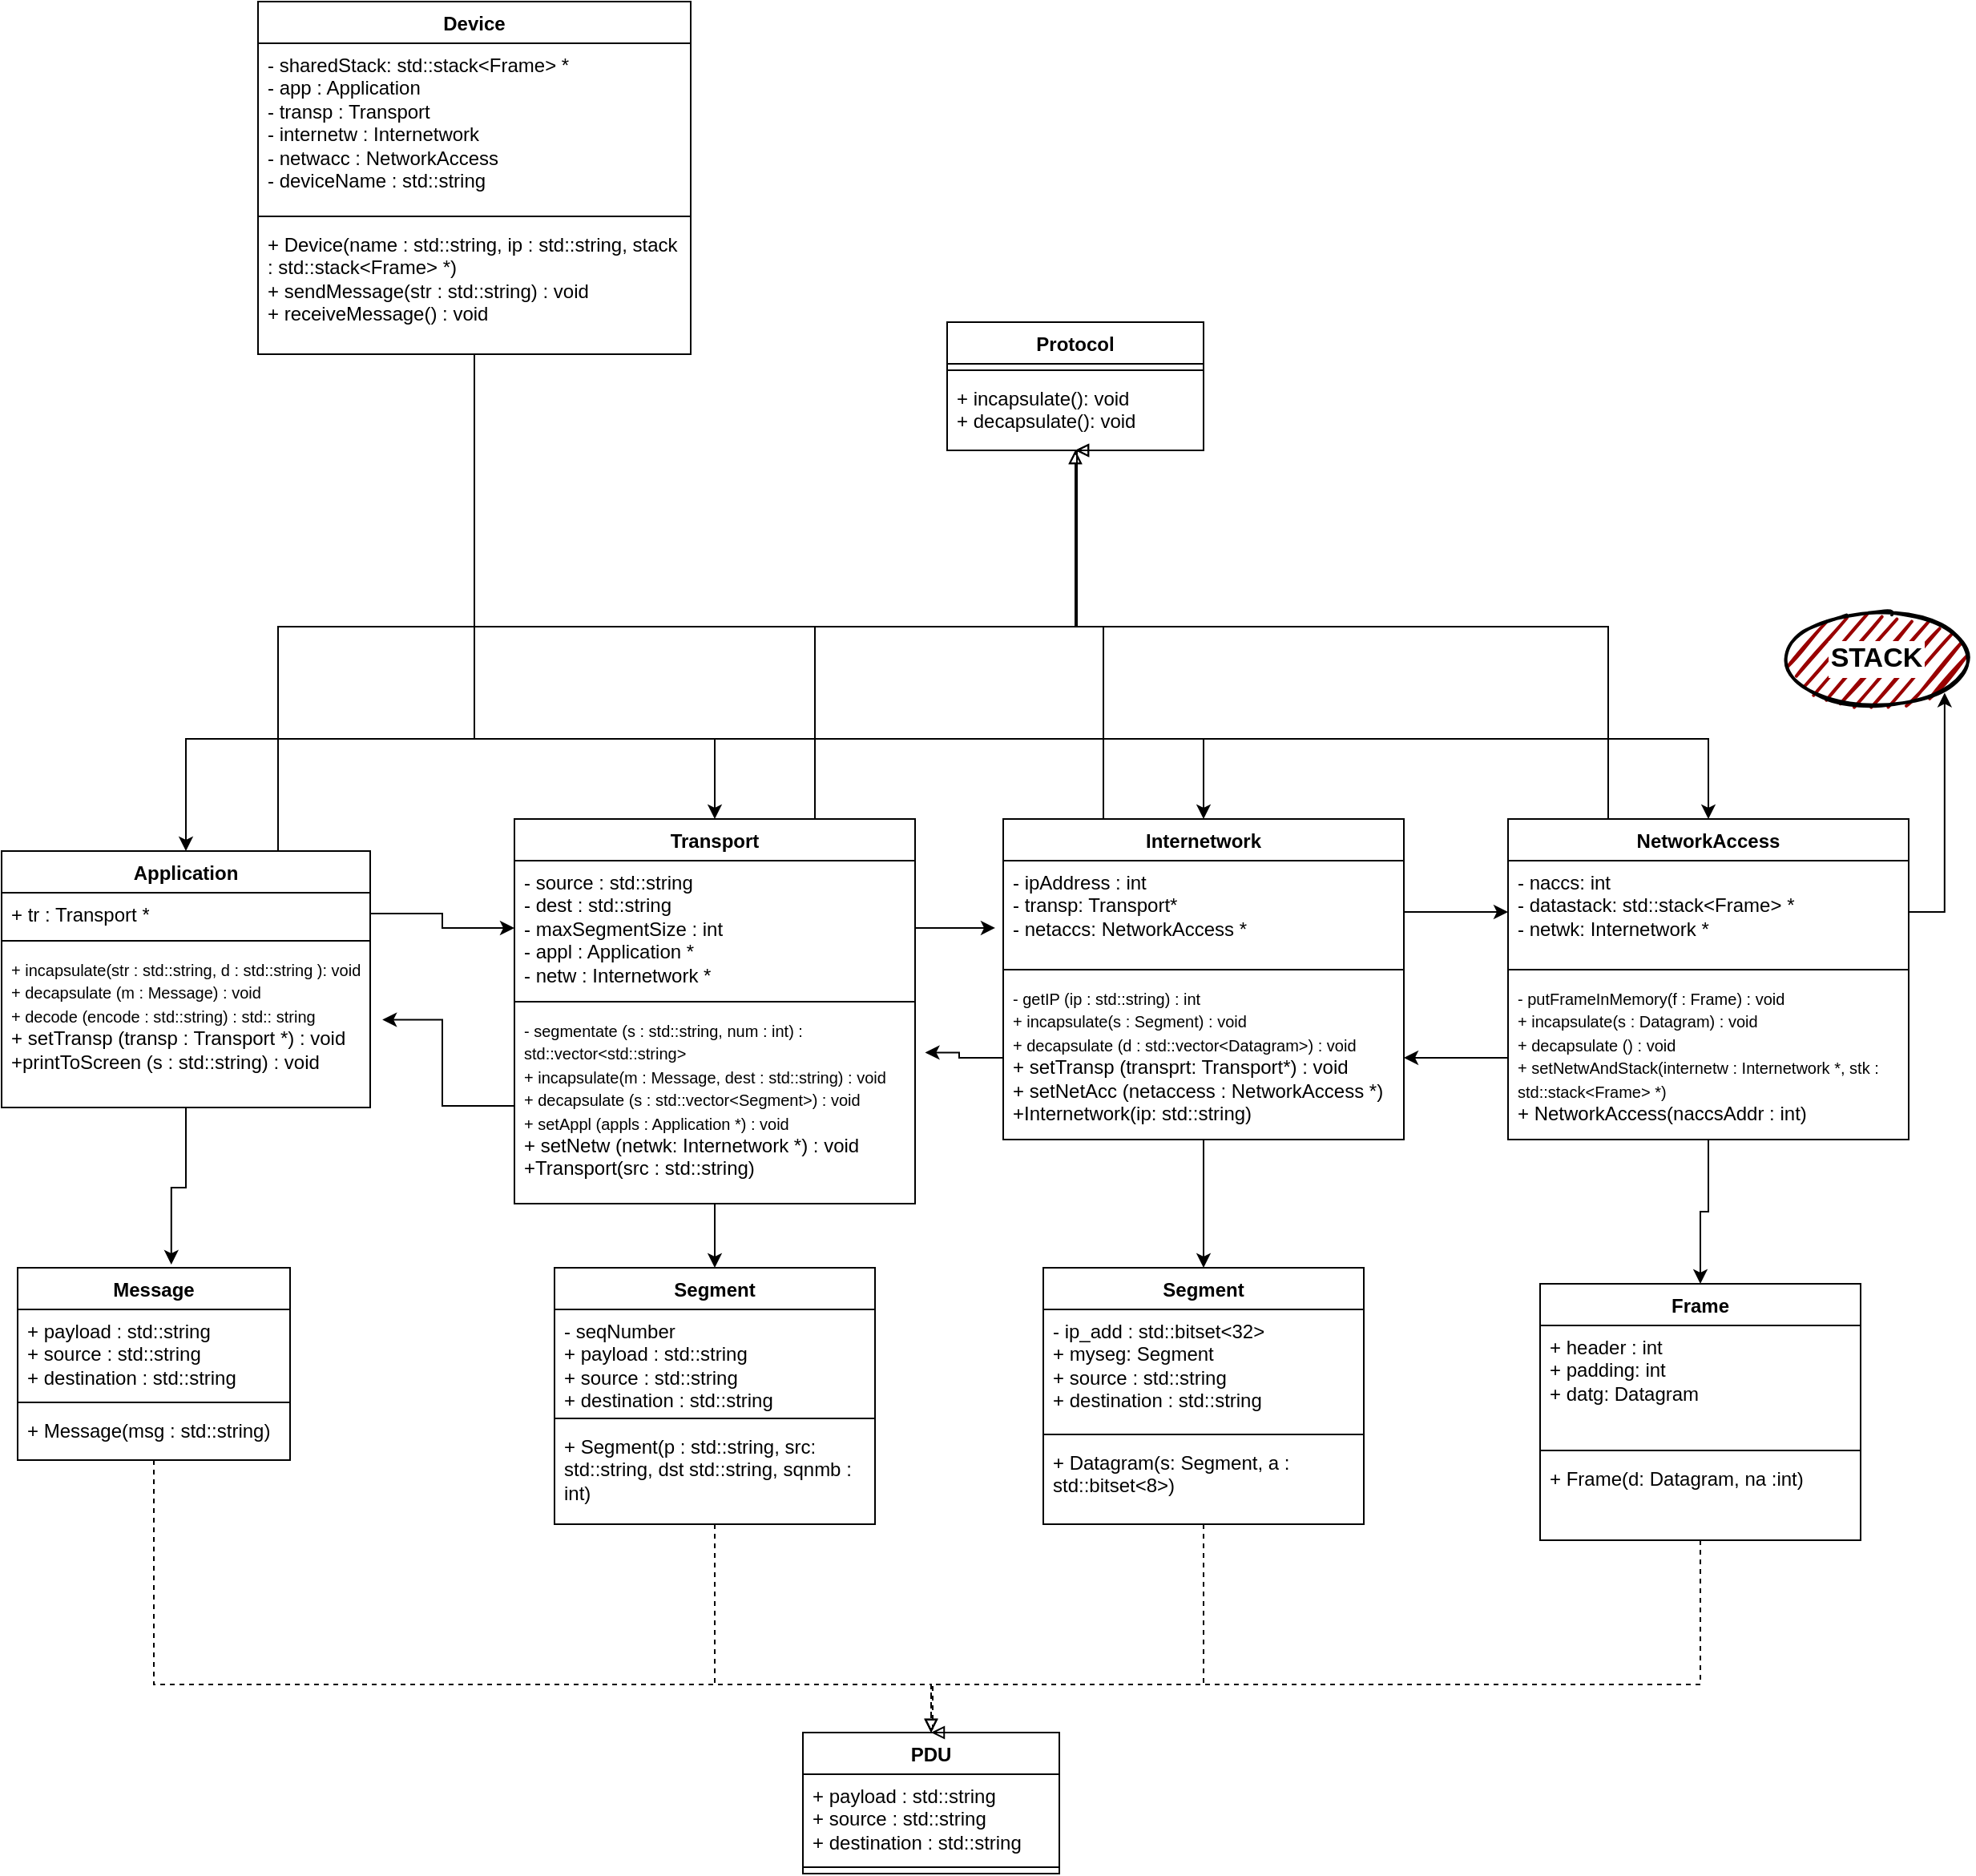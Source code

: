 <mxfile>
    <diagram id="C5RBs43oDa-KdzZeNtuy" name="Page-1">
        <mxGraphModel dx="1502" dy="421" grid="1" gridSize="10" guides="1" tooltips="1" connect="1" arrows="1" fold="1" page="1" pageScale="1" pageWidth="1169" pageHeight="827" math="0" shadow="0">
            <root>
                <mxCell id="WIyWlLk6GJQsqaUBKTNV-0"/>
                <mxCell id="WIyWlLk6GJQsqaUBKTNV-1" parent="WIyWlLk6GJQsqaUBKTNV-0"/>
                <mxCell id="_broUkZbqEhw3iz0FzK7-55" style="edgeStyle=orthogonalEdgeStyle;rounded=0;orthogonalLoop=1;jettySize=auto;html=1;entryX=0.5;entryY=0;entryDx=0;entryDy=0;" parent="WIyWlLk6GJQsqaUBKTNV-1" source="_broUkZbqEhw3iz0FzK7-0" target="_broUkZbqEhw3iz0FzK7-19" edge="1">
                    <mxGeometry relative="1" as="geometry">
                        <mxPoint x="90" y="570" as="targetPoint"/>
                        <Array as="points">
                            <mxPoint x="195" y="560"/>
                            <mxPoint x="15" y="560"/>
                        </Array>
                    </mxGeometry>
                </mxCell>
                <mxCell id="_broUkZbqEhw3iz0FzK7-56" style="edgeStyle=orthogonalEdgeStyle;rounded=0;orthogonalLoop=1;jettySize=auto;html=1;entryX=0.5;entryY=0;entryDx=0;entryDy=0;" parent="WIyWlLk6GJQsqaUBKTNV-1" source="_broUkZbqEhw3iz0FzK7-0" target="_broUkZbqEhw3iz0FzK7-23" edge="1">
                    <mxGeometry relative="1" as="geometry">
                        <Array as="points">
                            <mxPoint x="195" y="560"/>
                            <mxPoint x="345" y="560"/>
                        </Array>
                    </mxGeometry>
                </mxCell>
                <mxCell id="_broUkZbqEhw3iz0FzK7-57" style="edgeStyle=orthogonalEdgeStyle;rounded=0;orthogonalLoop=1;jettySize=auto;html=1;entryX=0.5;entryY=0;entryDx=0;entryDy=0;" parent="WIyWlLk6GJQsqaUBKTNV-1" source="_broUkZbqEhw3iz0FzK7-0" target="_broUkZbqEhw3iz0FzK7-27" edge="1">
                    <mxGeometry relative="1" as="geometry">
                        <Array as="points">
                            <mxPoint x="195" y="560"/>
                            <mxPoint x="650" y="560"/>
                        </Array>
                    </mxGeometry>
                </mxCell>
                <mxCell id="_broUkZbqEhw3iz0FzK7-58" style="edgeStyle=orthogonalEdgeStyle;rounded=0;orthogonalLoop=1;jettySize=auto;html=1;entryX=0.5;entryY=0;entryDx=0;entryDy=0;" parent="WIyWlLk6GJQsqaUBKTNV-1" source="_broUkZbqEhw3iz0FzK7-0" target="_broUkZbqEhw3iz0FzK7-35" edge="1">
                    <mxGeometry relative="1" as="geometry">
                        <Array as="points">
                            <mxPoint x="195" y="560"/>
                            <mxPoint x="965" y="560"/>
                        </Array>
                    </mxGeometry>
                </mxCell>
                <mxCell id="_broUkZbqEhw3iz0FzK7-0" value="Device" style="swimlane;fontStyle=1;align=center;verticalAlign=top;childLayout=stackLayout;horizontal=1;startSize=26;horizontalStack=0;resizeParent=1;resizeParentMax=0;resizeLast=0;collapsible=1;marginBottom=0;whiteSpace=wrap;html=1;" parent="WIyWlLk6GJQsqaUBKTNV-1" vertex="1">
                    <mxGeometry x="60" y="100" width="270" height="220" as="geometry"/>
                </mxCell>
                <mxCell id="_broUkZbqEhw3iz0FzK7-1" value="&lt;div&gt;- sharedStack: std::stack&amp;lt;Frame&amp;gt; *&lt;/div&gt;&lt;div&gt;- app : Application&lt;/div&gt;&lt;div&gt;- transp : Transport&lt;/div&gt;&lt;div&gt;- internetw : Internetwork&lt;/div&gt;&lt;div&gt;- netwacc : NetworkAccess&lt;/div&gt;&lt;div&gt;- deviceName : std::string&lt;/div&gt;&lt;div&gt;&lt;br&gt;&lt;/div&gt;&lt;div&gt;&lt;br&gt;&lt;/div&gt;" style="text;strokeColor=none;fillColor=none;align=left;verticalAlign=top;spacingLeft=4;spacingRight=4;overflow=hidden;rotatable=0;points=[[0,0.5],[1,0.5]];portConstraint=eastwest;whiteSpace=wrap;html=1;" parent="_broUkZbqEhw3iz0FzK7-0" vertex="1">
                    <mxGeometry y="26" width="270" height="104" as="geometry"/>
                </mxCell>
                <mxCell id="_broUkZbqEhw3iz0FzK7-2" value="" style="line;strokeWidth=1;fillColor=none;align=left;verticalAlign=middle;spacingTop=-1;spacingLeft=3;spacingRight=3;rotatable=0;labelPosition=right;points=[];portConstraint=eastwest;strokeColor=inherit;" parent="_broUkZbqEhw3iz0FzK7-0" vertex="1">
                    <mxGeometry y="130" width="270" height="8" as="geometry"/>
                </mxCell>
                <mxCell id="_broUkZbqEhw3iz0FzK7-3" value="&lt;div&gt;+ Device(name : std::string, ip : std::string, stack : std::stack&amp;lt;Frame&amp;gt; *) &lt;br&gt;&lt;/div&gt;&lt;div&gt;+ sendMessage(str : std::string) : void&lt;/div&gt;&lt;div&gt;+ receiveMessage() : void&lt;/div&gt;&lt;div&gt;&lt;br&gt;&lt;/div&gt;" style="text;strokeColor=none;fillColor=none;align=left;verticalAlign=top;spacingLeft=4;spacingRight=4;overflow=hidden;rotatable=0;points=[[0,0.5],[1,0.5]];portConstraint=eastwest;whiteSpace=wrap;html=1;" parent="_broUkZbqEhw3iz0FzK7-0" vertex="1">
                    <mxGeometry y="138" width="270" height="82" as="geometry"/>
                </mxCell>
                <mxCell id="_broUkZbqEhw3iz0FzK7-4" value="PDU" style="swimlane;fontStyle=1;align=center;verticalAlign=top;childLayout=stackLayout;horizontal=1;startSize=26;horizontalStack=0;resizeParent=1;resizeParentMax=0;resizeLast=0;collapsible=1;marginBottom=0;whiteSpace=wrap;html=1;" parent="WIyWlLk6GJQsqaUBKTNV-1" vertex="1">
                    <mxGeometry x="400" y="1180" width="160" height="88" as="geometry"/>
                </mxCell>
                <mxCell id="_broUkZbqEhw3iz0FzK7-5" value="&lt;div&gt;+ payload : std::string&lt;/div&gt;&lt;div&gt;+ source : std::string&lt;/div&gt;&lt;div&gt;+ destination : std::string&lt;/div&gt;&lt;div&gt;&lt;br&gt;&lt;/div&gt;" style="text;strokeColor=none;fillColor=none;align=left;verticalAlign=top;spacingLeft=4;spacingRight=4;overflow=hidden;rotatable=0;points=[[0,0.5],[1,0.5]];portConstraint=eastwest;whiteSpace=wrap;html=1;" parent="_broUkZbqEhw3iz0FzK7-4" vertex="1">
                    <mxGeometry y="26" width="160" height="54" as="geometry"/>
                </mxCell>
                <mxCell id="_broUkZbqEhw3iz0FzK7-6" value="" style="line;strokeWidth=1;fillColor=none;align=left;verticalAlign=middle;spacingTop=-1;spacingLeft=3;spacingRight=3;rotatable=0;labelPosition=right;points=[];portConstraint=eastwest;strokeColor=inherit;" parent="_broUkZbqEhw3iz0FzK7-4" vertex="1">
                    <mxGeometry y="80" width="160" height="8" as="geometry"/>
                </mxCell>
                <mxCell id="_broUkZbqEhw3iz0FzK7-11" value="Protocol" style="swimlane;fontStyle=1;align=center;verticalAlign=top;childLayout=stackLayout;horizontal=1;startSize=26;horizontalStack=0;resizeParent=1;resizeParentMax=0;resizeLast=0;collapsible=1;marginBottom=0;whiteSpace=wrap;html=1;" parent="WIyWlLk6GJQsqaUBKTNV-1" vertex="1">
                    <mxGeometry x="490" y="300" width="160" height="80" as="geometry"/>
                </mxCell>
                <mxCell id="_broUkZbqEhw3iz0FzK7-13" value="" style="line;strokeWidth=1;fillColor=none;align=left;verticalAlign=middle;spacingTop=-1;spacingLeft=3;spacingRight=3;rotatable=0;labelPosition=right;points=[];portConstraint=eastwest;strokeColor=inherit;" parent="_broUkZbqEhw3iz0FzK7-11" vertex="1">
                    <mxGeometry y="26" width="160" height="8" as="geometry"/>
                </mxCell>
                <mxCell id="_broUkZbqEhw3iz0FzK7-14" value="&lt;div&gt;+ incapsulate(): void&lt;/div&gt;&lt;div&gt;+ decapsulate(): void&lt;/div&gt;" style="text;strokeColor=none;fillColor=none;align=left;verticalAlign=top;spacingLeft=4;spacingRight=4;overflow=hidden;rotatable=0;points=[[0,0.5],[1,0.5]];portConstraint=eastwest;whiteSpace=wrap;html=1;" parent="_broUkZbqEhw3iz0FzK7-11" vertex="1">
                    <mxGeometry y="34" width="160" height="46" as="geometry"/>
                </mxCell>
                <mxCell id="_broUkZbqEhw3iz0FzK7-19" value="Application" style="swimlane;fontStyle=1;align=center;verticalAlign=top;childLayout=stackLayout;horizontal=1;startSize=26;horizontalStack=0;resizeParent=1;resizeParentMax=0;resizeLast=0;collapsible=1;marginBottom=0;whiteSpace=wrap;html=1;" parent="WIyWlLk6GJQsqaUBKTNV-1" vertex="1">
                    <mxGeometry x="-100" y="630" width="230" height="160" as="geometry"/>
                </mxCell>
                <mxCell id="_broUkZbqEhw3iz0FzK7-20" value="+ tr : Transport *" style="text;strokeColor=none;fillColor=none;align=left;verticalAlign=top;spacingLeft=4;spacingRight=4;overflow=hidden;rotatable=0;points=[[0,0.5],[1,0.5]];portConstraint=eastwest;whiteSpace=wrap;html=1;" parent="_broUkZbqEhw3iz0FzK7-19" vertex="1">
                    <mxGeometry y="26" width="230" height="26" as="geometry"/>
                </mxCell>
                <mxCell id="_broUkZbqEhw3iz0FzK7-21" value="" style="line;strokeWidth=1;fillColor=none;align=left;verticalAlign=middle;spacingTop=-1;spacingLeft=3;spacingRight=3;rotatable=0;labelPosition=right;points=[];portConstraint=eastwest;strokeColor=inherit;" parent="_broUkZbqEhw3iz0FzK7-19" vertex="1">
                    <mxGeometry y="52" width="230" height="8" as="geometry"/>
                </mxCell>
                <mxCell id="_broUkZbqEhw3iz0FzK7-22" value="&lt;div&gt;&lt;font style=&quot;font-size: 10px;&quot;&gt;+ incapsulate(str : std::string, d : std::string ): void&lt;/font&gt;&lt;/div&gt;&lt;div&gt;&lt;font style=&quot;font-size: 10px;&quot;&gt;+ decapsulate (m : Message) : void&lt;/font&gt;&lt;/div&gt;&lt;div&gt;&lt;font style=&quot;font-size: 10px;&quot;&gt;+ decode (encode : std::string) : std:: string&lt;/font&gt;&lt;/div&gt;&lt;div&gt;+ setTransp (transp : Transport *) : void&lt;/div&gt;&lt;div&gt;+printToScreen (s : std::string) : void&lt;/div&gt;" style="text;strokeColor=none;fillColor=none;align=left;verticalAlign=top;spacingLeft=4;spacingRight=4;overflow=hidden;rotatable=0;points=[[0,0.5],[1,0.5]];portConstraint=eastwest;whiteSpace=wrap;html=1;" parent="_broUkZbqEhw3iz0FzK7-19" vertex="1">
                    <mxGeometry y="60" width="230" height="100" as="geometry"/>
                </mxCell>
                <mxCell id="_broUkZbqEhw3iz0FzK7-63" style="edgeStyle=orthogonalEdgeStyle;rounded=0;orthogonalLoop=1;jettySize=auto;html=1;exitX=0.75;exitY=0;exitDx=0;exitDy=0;endArrow=block;endFill=0;entryX=0.5;entryY=1;entryDx=0;entryDy=0;" parent="WIyWlLk6GJQsqaUBKTNV-1" source="_broUkZbqEhw3iz0FzK7-23" target="_broUkZbqEhw3iz0FzK7-11" edge="1">
                    <mxGeometry relative="1" as="geometry">
                        <mxPoint x="570.0" y="410" as="targetPoint"/>
                        <Array as="points">
                            <mxPoint x="407" y="490"/>
                            <mxPoint x="570" y="490"/>
                        </Array>
                    </mxGeometry>
                </mxCell>
                <mxCell id="_broUkZbqEhw3iz0FzK7-76" style="edgeStyle=orthogonalEdgeStyle;rounded=0;orthogonalLoop=1;jettySize=auto;html=1;entryX=0.5;entryY=0;entryDx=0;entryDy=0;" parent="WIyWlLk6GJQsqaUBKTNV-1" source="_broUkZbqEhw3iz0FzK7-23" target="_broUkZbqEhw3iz0FzK7-43" edge="1">
                    <mxGeometry relative="1" as="geometry"/>
                </mxCell>
                <mxCell id="_broUkZbqEhw3iz0FzK7-23" value="Transport" style="swimlane;fontStyle=1;align=center;verticalAlign=top;childLayout=stackLayout;horizontal=1;startSize=26;horizontalStack=0;resizeParent=1;resizeParentMax=0;resizeLast=0;collapsible=1;marginBottom=0;whiteSpace=wrap;html=1;" parent="WIyWlLk6GJQsqaUBKTNV-1" vertex="1">
                    <mxGeometry x="220" y="610" width="250" height="240" as="geometry"/>
                </mxCell>
                <mxCell id="_broUkZbqEhw3iz0FzK7-24" value="&lt;div&gt;- source : std::string&lt;/div&gt;&lt;div&gt;- dest : std::string&lt;/div&gt;&lt;div&gt;- maxSegmentSize : int&lt;/div&gt;&lt;div&gt;- appl : Application *&lt;/div&gt;&lt;div&gt;- netw : Internetwork *&lt;/div&gt;" style="text;strokeColor=none;fillColor=none;align=left;verticalAlign=top;spacingLeft=4;spacingRight=4;overflow=hidden;rotatable=0;points=[[0,0.5],[1,0.5]];portConstraint=eastwest;whiteSpace=wrap;html=1;" parent="_broUkZbqEhw3iz0FzK7-23" vertex="1">
                    <mxGeometry y="26" width="250" height="84" as="geometry"/>
                </mxCell>
                <mxCell id="_broUkZbqEhw3iz0FzK7-25" value="" style="line;strokeWidth=1;fillColor=none;align=left;verticalAlign=middle;spacingTop=-1;spacingLeft=3;spacingRight=3;rotatable=0;labelPosition=right;points=[];portConstraint=eastwest;strokeColor=inherit;" parent="_broUkZbqEhw3iz0FzK7-23" vertex="1">
                    <mxGeometry y="110" width="250" height="8" as="geometry"/>
                </mxCell>
                <mxCell id="_broUkZbqEhw3iz0FzK7-26" value="&lt;div&gt;&lt;font style=&quot;font-size: 10px;&quot;&gt;- segmentate (s : std::string, num : int) : std::vector&amp;lt;std::string&amp;gt; &lt;br&gt;+ incapsulate(m : Message, dest : std::string) : void&lt;/font&gt;&lt;/div&gt;&lt;div&gt;&lt;font style=&quot;font-size: 10px;&quot;&gt;+ decapsulate (s : std::vector&amp;lt;Segment&amp;gt;) : void&lt;/font&gt;&lt;/div&gt;&lt;div&gt;&lt;font style=&quot;font-size: 10px;&quot;&gt;+ setAppl (appls : Application *) : void&lt;/font&gt;&lt;/div&gt;&lt;div&gt;+ setNetw (netwk: Internetwork *) : void&lt;/div&gt;&lt;div&gt;+Transport(src : std::string) &lt;br&gt;&lt;br&gt;&lt;/div&gt;" style="text;strokeColor=none;fillColor=none;align=left;verticalAlign=top;spacingLeft=4;spacingRight=4;overflow=hidden;rotatable=0;points=[[0,0.5],[1,0.5]];portConstraint=eastwest;whiteSpace=wrap;html=1;" parent="_broUkZbqEhw3iz0FzK7-23" vertex="1">
                    <mxGeometry y="118" width="250" height="122" as="geometry"/>
                </mxCell>
                <mxCell id="_broUkZbqEhw3iz0FzK7-64" style="edgeStyle=orthogonalEdgeStyle;rounded=0;orthogonalLoop=1;jettySize=auto;html=1;exitX=0.25;exitY=0;exitDx=0;exitDy=0;endArrow=block;endFill=0;" parent="WIyWlLk6GJQsqaUBKTNV-1" source="_broUkZbqEhw3iz0FzK7-27" edge="1">
                    <mxGeometry relative="1" as="geometry">
                        <mxPoint x="570.0" y="380" as="targetPoint"/>
                        <Array as="points">
                            <mxPoint x="587" y="490"/>
                            <mxPoint x="571" y="490"/>
                            <mxPoint x="571" y="380"/>
                        </Array>
                    </mxGeometry>
                </mxCell>
                <mxCell id="_broUkZbqEhw3iz0FzK7-77" style="edgeStyle=orthogonalEdgeStyle;rounded=0;orthogonalLoop=1;jettySize=auto;html=1;entryX=0.5;entryY=0;entryDx=0;entryDy=0;" parent="WIyWlLk6GJQsqaUBKTNV-1" source="_broUkZbqEhw3iz0FzK7-27" target="_broUkZbqEhw3iz0FzK7-47" edge="1">
                    <mxGeometry relative="1" as="geometry"/>
                </mxCell>
                <mxCell id="_broUkZbqEhw3iz0FzK7-27" value="Internetwork" style="swimlane;fontStyle=1;align=center;verticalAlign=top;childLayout=stackLayout;horizontal=1;startSize=26;horizontalStack=0;resizeParent=1;resizeParentMax=0;resizeLast=0;collapsible=1;marginBottom=0;whiteSpace=wrap;html=1;" parent="WIyWlLk6GJQsqaUBKTNV-1" vertex="1">
                    <mxGeometry x="525" y="610" width="250" height="200" as="geometry"/>
                </mxCell>
                <mxCell id="_broUkZbqEhw3iz0FzK7-28" value="- ipAddress : int&lt;div&gt;- transp: Transport*&lt;/div&gt;&lt;div&gt;- netaccs: NetworkAccess *&lt;/div&gt;" style="text;strokeColor=none;fillColor=none;align=left;verticalAlign=top;spacingLeft=4;spacingRight=4;overflow=hidden;rotatable=0;points=[[0,0.5],[1,0.5]];portConstraint=eastwest;whiteSpace=wrap;html=1;" parent="_broUkZbqEhw3iz0FzK7-27" vertex="1">
                    <mxGeometry y="26" width="250" height="64" as="geometry"/>
                </mxCell>
                <mxCell id="_broUkZbqEhw3iz0FzK7-29" value="" style="line;strokeWidth=1;fillColor=none;align=left;verticalAlign=middle;spacingTop=-1;spacingLeft=3;spacingRight=3;rotatable=0;labelPosition=right;points=[];portConstraint=eastwest;strokeColor=inherit;" parent="_broUkZbqEhw3iz0FzK7-27" vertex="1">
                    <mxGeometry y="90" width="250" height="8" as="geometry"/>
                </mxCell>
                <mxCell id="_broUkZbqEhw3iz0FzK7-30" value="&lt;div&gt;&lt;font style=&quot;font-size: 10px;&quot;&gt;- getIP (ip : std::string) : int&lt;br&gt;+ incapsulate(s : Segment) : void&lt;/font&gt;&lt;/div&gt;&lt;div&gt;&lt;font style=&quot;font-size: 10px;&quot;&gt;+ decapsulate (d : std::vector&amp;lt;Datagram&amp;gt;) : void&lt;/font&gt;&lt;/div&gt;&lt;div&gt;+ setTransp (transprt: Transport*) : void&lt;/div&gt;&lt;div&gt;+ setNetAcc (netaccess : NetworkAccess *)&lt;/div&gt;&lt;div&gt;+Internetwork(ip: std::string) &lt;br&gt;&lt;/div&gt;&lt;div&gt;&lt;br&gt;&lt;/div&gt;" style="text;strokeColor=none;fillColor=none;align=left;verticalAlign=top;spacingLeft=4;spacingRight=4;overflow=hidden;rotatable=0;points=[[0,0.5],[1,0.5]];portConstraint=eastwest;whiteSpace=wrap;html=1;" parent="_broUkZbqEhw3iz0FzK7-27" vertex="1">
                    <mxGeometry y="98" width="250" height="102" as="geometry"/>
                </mxCell>
                <mxCell id="_broUkZbqEhw3iz0FzK7-65" style="edgeStyle=orthogonalEdgeStyle;rounded=0;orthogonalLoop=1;jettySize=auto;html=1;exitX=0.25;exitY=0;exitDx=0;exitDy=0;endArrow=block;endFill=0;" parent="WIyWlLk6GJQsqaUBKTNV-1" source="_broUkZbqEhw3iz0FzK7-35" edge="1">
                    <mxGeometry relative="1" as="geometry">
                        <mxPoint x="570.0" y="380" as="targetPoint"/>
                        <Array as="points">
                            <mxPoint x="903" y="490"/>
                            <mxPoint x="571" y="490"/>
                            <mxPoint x="571" y="380"/>
                        </Array>
                    </mxGeometry>
                </mxCell>
                <mxCell id="_broUkZbqEhw3iz0FzK7-78" style="edgeStyle=orthogonalEdgeStyle;rounded=0;orthogonalLoop=1;jettySize=auto;html=1;" parent="WIyWlLk6GJQsqaUBKTNV-1" source="_broUkZbqEhw3iz0FzK7-35" target="_broUkZbqEhw3iz0FzK7-51" edge="1">
                    <mxGeometry relative="1" as="geometry"/>
                </mxCell>
                <mxCell id="_broUkZbqEhw3iz0FzK7-35" value="NetworkAccess" style="swimlane;fontStyle=1;align=center;verticalAlign=top;childLayout=stackLayout;horizontal=1;startSize=26;horizontalStack=0;resizeParent=1;resizeParentMax=0;resizeLast=0;collapsible=1;marginBottom=0;whiteSpace=wrap;html=1;" parent="WIyWlLk6GJQsqaUBKTNV-1" vertex="1">
                    <mxGeometry x="840" y="610" width="250" height="200" as="geometry"/>
                </mxCell>
                <mxCell id="_broUkZbqEhw3iz0FzK7-36" value="- naccs: int&lt;div&gt;- datastack: std::stack&amp;lt;Frame&amp;gt; *&lt;/div&gt;&lt;div&gt;- netwk: Internetwork *&lt;/div&gt;" style="text;strokeColor=none;fillColor=none;align=left;verticalAlign=top;spacingLeft=4;spacingRight=4;overflow=hidden;rotatable=0;points=[[0,0.5],[1,0.5]];portConstraint=eastwest;whiteSpace=wrap;html=1;" parent="_broUkZbqEhw3iz0FzK7-35" vertex="1">
                    <mxGeometry y="26" width="250" height="64" as="geometry"/>
                </mxCell>
                <mxCell id="_broUkZbqEhw3iz0FzK7-37" value="" style="line;strokeWidth=1;fillColor=none;align=left;verticalAlign=middle;spacingTop=-1;spacingLeft=3;spacingRight=3;rotatable=0;labelPosition=right;points=[];portConstraint=eastwest;strokeColor=inherit;" parent="_broUkZbqEhw3iz0FzK7-35" vertex="1">
                    <mxGeometry y="90" width="250" height="8" as="geometry"/>
                </mxCell>
                <mxCell id="_broUkZbqEhw3iz0FzK7-38" value="&lt;div&gt;&lt;font style=&quot;font-size: 10px;&quot;&gt;- putFrameInMemory(f : Frame) : void&lt;br&gt;+ incapsulate(s : Datagram) : void&lt;/font&gt;&lt;/div&gt;&lt;div&gt;&lt;font style=&quot;font-size: 10px;&quot;&gt;+ decapsulate () : void&lt;/font&gt;&lt;/div&gt;&lt;div&gt;&lt;font style=&quot;font-size: 10px;&quot;&gt;+ setNetwAndStack(internetw : Internetwork *, stk : std::stack&amp;lt;Frame&amp;gt; *)&lt;/font&gt;&lt;/div&gt;&lt;div&gt;+ NetworkAccess(naccsAddr : int)&lt;/div&gt;&lt;div&gt;&lt;br&gt;&lt;/div&gt;&lt;div&gt;&lt;br&gt;&lt;/div&gt;" style="text;strokeColor=none;fillColor=none;align=left;verticalAlign=top;spacingLeft=4;spacingRight=4;overflow=hidden;rotatable=0;points=[[0,0.5],[1,0.5]];portConstraint=eastwest;whiteSpace=wrap;html=1;" parent="_broUkZbqEhw3iz0FzK7-35" vertex="1">
                    <mxGeometry y="98" width="250" height="102" as="geometry"/>
                </mxCell>
                <mxCell id="_broUkZbqEhw3iz0FzK7-79" style="edgeStyle=orthogonalEdgeStyle;rounded=0;orthogonalLoop=1;jettySize=auto;html=1;entryX=0.5;entryY=0;entryDx=0;entryDy=0;dashed=1;endArrow=block;endFill=0;" parent="WIyWlLk6GJQsqaUBKTNV-1" source="_broUkZbqEhw3iz0FzK7-39" target="_broUkZbqEhw3iz0FzK7-4" edge="1">
                    <mxGeometry relative="1" as="geometry">
                        <Array as="points">
                            <mxPoint x="-5" y="1150"/>
                            <mxPoint x="480" y="1150"/>
                        </Array>
                    </mxGeometry>
                </mxCell>
                <mxCell id="_broUkZbqEhw3iz0FzK7-39" value="Message" style="swimlane;fontStyle=1;align=center;verticalAlign=top;childLayout=stackLayout;horizontal=1;startSize=26;horizontalStack=0;resizeParent=1;resizeParentMax=0;resizeLast=0;collapsible=1;marginBottom=0;whiteSpace=wrap;html=1;" parent="WIyWlLk6GJQsqaUBKTNV-1" vertex="1">
                    <mxGeometry x="-90" y="890" width="170" height="120" as="geometry"/>
                </mxCell>
                <mxCell id="_broUkZbqEhw3iz0FzK7-40" value="&lt;div&gt;+ payload : std::string&lt;/div&gt;&lt;div&gt;+ source : std::string&lt;/div&gt;&lt;div&gt;+ destination : std::string&lt;/div&gt;" style="text;strokeColor=none;fillColor=none;align=left;verticalAlign=top;spacingLeft=4;spacingRight=4;overflow=hidden;rotatable=0;points=[[0,0.5],[1,0.5]];portConstraint=eastwest;whiteSpace=wrap;html=1;" parent="_broUkZbqEhw3iz0FzK7-39" vertex="1">
                    <mxGeometry y="26" width="170" height="54" as="geometry"/>
                </mxCell>
                <mxCell id="_broUkZbqEhw3iz0FzK7-41" value="" style="line;strokeWidth=1;fillColor=none;align=left;verticalAlign=middle;spacingTop=-1;spacingLeft=3;spacingRight=3;rotatable=0;labelPosition=right;points=[];portConstraint=eastwest;strokeColor=inherit;" parent="_broUkZbqEhw3iz0FzK7-39" vertex="1">
                    <mxGeometry y="80" width="170" height="8" as="geometry"/>
                </mxCell>
                <mxCell id="_broUkZbqEhw3iz0FzK7-42" value="+ Message(msg : std::string) " style="text;strokeColor=none;fillColor=none;align=left;verticalAlign=top;spacingLeft=4;spacingRight=4;overflow=hidden;rotatable=0;points=[[0,0.5],[1,0.5]];portConstraint=eastwest;whiteSpace=wrap;html=1;" parent="_broUkZbqEhw3iz0FzK7-39" vertex="1">
                    <mxGeometry y="88" width="170" height="32" as="geometry"/>
                </mxCell>
                <mxCell id="_broUkZbqEhw3iz0FzK7-80" style="edgeStyle=orthogonalEdgeStyle;rounded=0;orthogonalLoop=1;jettySize=auto;html=1;dashed=1;endArrow=block;endFill=0;" parent="WIyWlLk6GJQsqaUBKTNV-1" source="_broUkZbqEhw3iz0FzK7-43" edge="1">
                    <mxGeometry relative="1" as="geometry">
                        <mxPoint x="480" y="1180" as="targetPoint"/>
                        <Array as="points">
                            <mxPoint x="345" y="1150"/>
                            <mxPoint x="480" y="1150"/>
                        </Array>
                    </mxGeometry>
                </mxCell>
                <mxCell id="_broUkZbqEhw3iz0FzK7-43" value="Segment" style="swimlane;fontStyle=1;align=center;verticalAlign=top;childLayout=stackLayout;horizontal=1;startSize=26;horizontalStack=0;resizeParent=1;resizeParentMax=0;resizeLast=0;collapsible=1;marginBottom=0;whiteSpace=wrap;html=1;" parent="WIyWlLk6GJQsqaUBKTNV-1" vertex="1">
                    <mxGeometry x="245" y="890" width="200" height="160" as="geometry"/>
                </mxCell>
                <mxCell id="_broUkZbqEhw3iz0FzK7-44" value="- seqNumber&lt;br&gt;&lt;div&gt;+ payload : std::string&lt;/div&gt;&lt;div&gt;+ source : std::string&lt;/div&gt;&lt;div&gt;+ destination : std::string&lt;/div&gt;&lt;br&gt;&lt;div&gt;&lt;br&gt;&lt;/div&gt;" style="text;strokeColor=none;fillColor=none;align=left;verticalAlign=top;spacingLeft=4;spacingRight=4;overflow=hidden;rotatable=0;points=[[0,0.5],[1,0.5]];portConstraint=eastwest;whiteSpace=wrap;html=1;" parent="_broUkZbqEhw3iz0FzK7-43" vertex="1">
                    <mxGeometry y="26" width="200" height="64" as="geometry"/>
                </mxCell>
                <mxCell id="_broUkZbqEhw3iz0FzK7-45" value="" style="line;strokeWidth=1;fillColor=none;align=left;verticalAlign=middle;spacingTop=-1;spacingLeft=3;spacingRight=3;rotatable=0;labelPosition=right;points=[];portConstraint=eastwest;strokeColor=inherit;" parent="_broUkZbqEhw3iz0FzK7-43" vertex="1">
                    <mxGeometry y="90" width="200" height="8" as="geometry"/>
                </mxCell>
                <mxCell id="_broUkZbqEhw3iz0FzK7-46" value="+ Segment(p : std::string, src: std::string, dst std::string, sqnmb : int) " style="text;strokeColor=none;fillColor=none;align=left;verticalAlign=top;spacingLeft=4;spacingRight=4;overflow=hidden;rotatable=0;points=[[0,0.5],[1,0.5]];portConstraint=eastwest;whiteSpace=wrap;html=1;" parent="_broUkZbqEhw3iz0FzK7-43" vertex="1">
                    <mxGeometry y="98" width="200" height="62" as="geometry"/>
                </mxCell>
                <mxCell id="_broUkZbqEhw3iz0FzK7-82" style="edgeStyle=orthogonalEdgeStyle;rounded=0;orthogonalLoop=1;jettySize=auto;html=1;entryX=0.5;entryY=0;entryDx=0;entryDy=0;dashed=1;endArrow=block;endFill=0;" parent="WIyWlLk6GJQsqaUBKTNV-1" source="_broUkZbqEhw3iz0FzK7-47" target="_broUkZbqEhw3iz0FzK7-4" edge="1">
                    <mxGeometry relative="1" as="geometry">
                        <Array as="points">
                            <mxPoint x="650" y="1150"/>
                            <mxPoint x="480" y="1150"/>
                        </Array>
                    </mxGeometry>
                </mxCell>
                <mxCell id="_broUkZbqEhw3iz0FzK7-47" value="Segment" style="swimlane;fontStyle=1;align=center;verticalAlign=top;childLayout=stackLayout;horizontal=1;startSize=26;horizontalStack=0;resizeParent=1;resizeParentMax=0;resizeLast=0;collapsible=1;marginBottom=0;whiteSpace=wrap;html=1;" parent="WIyWlLk6GJQsqaUBKTNV-1" vertex="1">
                    <mxGeometry x="550" y="890" width="200" height="160" as="geometry"/>
                </mxCell>
                <mxCell id="_broUkZbqEhw3iz0FzK7-48" value="- ip_add : std::bitset&amp;lt;32&amp;gt;&lt;div&gt;+ myseg: Segment&lt;/div&gt;&lt;div&gt;+ source : std::string&lt;/div&gt;&lt;div&gt;+ destination : std::string&lt;/div&gt;&lt;br&gt;&lt;div&gt;&lt;br&gt;&lt;/div&gt;" style="text;strokeColor=none;fillColor=none;align=left;verticalAlign=top;spacingLeft=4;spacingRight=4;overflow=hidden;rotatable=0;points=[[0,0.5],[1,0.5]];portConstraint=eastwest;whiteSpace=wrap;html=1;" parent="_broUkZbqEhw3iz0FzK7-47" vertex="1">
                    <mxGeometry y="26" width="200" height="74" as="geometry"/>
                </mxCell>
                <mxCell id="_broUkZbqEhw3iz0FzK7-49" value="" style="line;strokeWidth=1;fillColor=none;align=left;verticalAlign=middle;spacingTop=-1;spacingLeft=3;spacingRight=3;rotatable=0;labelPosition=right;points=[];portConstraint=eastwest;strokeColor=inherit;" parent="_broUkZbqEhw3iz0FzK7-47" vertex="1">
                    <mxGeometry y="100" width="200" height="8" as="geometry"/>
                </mxCell>
                <mxCell id="_broUkZbqEhw3iz0FzK7-50" value="+ Datagram(s: Segment, a : std::bitset&amp;lt;8&amp;gt;) " style="text;strokeColor=none;fillColor=none;align=left;verticalAlign=top;spacingLeft=4;spacingRight=4;overflow=hidden;rotatable=0;points=[[0,0.5],[1,0.5]];portConstraint=eastwest;whiteSpace=wrap;html=1;" parent="_broUkZbqEhw3iz0FzK7-47" vertex="1">
                    <mxGeometry y="108" width="200" height="52" as="geometry"/>
                </mxCell>
                <mxCell id="_broUkZbqEhw3iz0FzK7-83" style="edgeStyle=orthogonalEdgeStyle;rounded=0;orthogonalLoop=1;jettySize=auto;html=1;dashed=1;endArrow=block;endFill=0;" parent="WIyWlLk6GJQsqaUBKTNV-1" source="_broUkZbqEhw3iz0FzK7-51" edge="1">
                    <mxGeometry relative="1" as="geometry">
                        <mxPoint x="480" y="1180" as="targetPoint"/>
                        <Array as="points">
                            <mxPoint x="960" y="1150"/>
                            <mxPoint x="481" y="1150"/>
                            <mxPoint x="481" y="1180"/>
                        </Array>
                    </mxGeometry>
                </mxCell>
                <mxCell id="_broUkZbqEhw3iz0FzK7-51" value="Frame" style="swimlane;fontStyle=1;align=center;verticalAlign=top;childLayout=stackLayout;horizontal=1;startSize=26;horizontalStack=0;resizeParent=1;resizeParentMax=0;resizeLast=0;collapsible=1;marginBottom=0;whiteSpace=wrap;html=1;" parent="WIyWlLk6GJQsqaUBKTNV-1" vertex="1">
                    <mxGeometry x="860" y="900" width="200" height="160" as="geometry"/>
                </mxCell>
                <mxCell id="_broUkZbqEhw3iz0FzK7-52" value="+ header : int&lt;div&gt;+ padding: int&lt;/div&gt;&lt;div&gt;+ datg: Datagram&lt;/div&gt;&lt;br&gt;&lt;div&gt;&lt;br&gt;&lt;/div&gt;" style="text;strokeColor=none;fillColor=none;align=left;verticalAlign=top;spacingLeft=4;spacingRight=4;overflow=hidden;rotatable=0;points=[[0,0.5],[1,0.5]];portConstraint=eastwest;whiteSpace=wrap;html=1;" parent="_broUkZbqEhw3iz0FzK7-51" vertex="1">
                    <mxGeometry y="26" width="200" height="74" as="geometry"/>
                </mxCell>
                <mxCell id="_broUkZbqEhw3iz0FzK7-53" value="" style="line;strokeWidth=1;fillColor=none;align=left;verticalAlign=middle;spacingTop=-1;spacingLeft=3;spacingRight=3;rotatable=0;labelPosition=right;points=[];portConstraint=eastwest;strokeColor=inherit;" parent="_broUkZbqEhw3iz0FzK7-51" vertex="1">
                    <mxGeometry y="100" width="200" height="8" as="geometry"/>
                </mxCell>
                <mxCell id="_broUkZbqEhw3iz0FzK7-54" value="+ Frame(d: Datagram, na :int) " style="text;strokeColor=none;fillColor=none;align=left;verticalAlign=top;spacingLeft=4;spacingRight=4;overflow=hidden;rotatable=0;points=[[0,0.5],[1,0.5]];portConstraint=eastwest;whiteSpace=wrap;html=1;" parent="_broUkZbqEhw3iz0FzK7-51" vertex="1">
                    <mxGeometry y="108" width="200" height="52" as="geometry"/>
                </mxCell>
                <mxCell id="_broUkZbqEhw3iz0FzK7-62" style="edgeStyle=orthogonalEdgeStyle;rounded=0;orthogonalLoop=1;jettySize=auto;html=1;exitX=0.75;exitY=0;exitDx=0;exitDy=0;endArrow=block;endFill=0;entryX=0.5;entryY=1;entryDx=0;entryDy=0;" parent="WIyWlLk6GJQsqaUBKTNV-1" source="_broUkZbqEhw3iz0FzK7-19" target="_broUkZbqEhw3iz0FzK7-11" edge="1">
                    <mxGeometry relative="1" as="geometry">
                        <mxPoint x="571" y="410" as="targetPoint"/>
                        <Array as="points">
                            <mxPoint x="72" y="490"/>
                            <mxPoint x="570" y="490"/>
                        </Array>
                    </mxGeometry>
                </mxCell>
                <mxCell id="_broUkZbqEhw3iz0FzK7-66" style="edgeStyle=orthogonalEdgeStyle;rounded=0;orthogonalLoop=1;jettySize=auto;html=1;entryX=0;entryY=0.5;entryDx=0;entryDy=0;" parent="WIyWlLk6GJQsqaUBKTNV-1" source="_broUkZbqEhw3iz0FzK7-20" target="_broUkZbqEhw3iz0FzK7-24" edge="1">
                    <mxGeometry relative="1" as="geometry"/>
                </mxCell>
                <mxCell id="_broUkZbqEhw3iz0FzK7-67" style="edgeStyle=orthogonalEdgeStyle;rounded=0;orthogonalLoop=1;jettySize=auto;html=1;entryX=-0.02;entryY=0.656;entryDx=0;entryDy=0;entryPerimeter=0;" parent="WIyWlLk6GJQsqaUBKTNV-1" source="_broUkZbqEhw3iz0FzK7-24" target="_broUkZbqEhw3iz0FzK7-28" edge="1">
                    <mxGeometry relative="1" as="geometry"/>
                </mxCell>
                <mxCell id="_broUkZbqEhw3iz0FzK7-68" style="edgeStyle=orthogonalEdgeStyle;rounded=0;orthogonalLoop=1;jettySize=auto;html=1;entryX=0;entryY=0.5;entryDx=0;entryDy=0;" parent="WIyWlLk6GJQsqaUBKTNV-1" source="_broUkZbqEhw3iz0FzK7-28" target="_broUkZbqEhw3iz0FzK7-36" edge="1">
                    <mxGeometry relative="1" as="geometry"/>
                </mxCell>
                <mxCell id="_broUkZbqEhw3iz0FzK7-69" style="edgeStyle=orthogonalEdgeStyle;rounded=0;orthogonalLoop=1;jettySize=auto;html=1;entryX=1;entryY=0.5;entryDx=0;entryDy=0;" parent="WIyWlLk6GJQsqaUBKTNV-1" source="_broUkZbqEhw3iz0FzK7-38" target="_broUkZbqEhw3iz0FzK7-30" edge="1">
                    <mxGeometry relative="1" as="geometry"/>
                </mxCell>
                <mxCell id="_broUkZbqEhw3iz0FzK7-70" style="edgeStyle=orthogonalEdgeStyle;rounded=0;orthogonalLoop=1;jettySize=auto;html=1;entryX=1.025;entryY=0.227;entryDx=0;entryDy=0;entryPerimeter=0;" parent="WIyWlLk6GJQsqaUBKTNV-1" source="_broUkZbqEhw3iz0FzK7-30" target="_broUkZbqEhw3iz0FzK7-26" edge="1">
                    <mxGeometry relative="1" as="geometry"/>
                </mxCell>
                <mxCell id="_broUkZbqEhw3iz0FzK7-71" style="edgeStyle=orthogonalEdgeStyle;rounded=0;orthogonalLoop=1;jettySize=auto;html=1;entryX=1.033;entryY=0.452;entryDx=0;entryDy=0;entryPerimeter=0;" parent="WIyWlLk6GJQsqaUBKTNV-1" source="_broUkZbqEhw3iz0FzK7-26" target="_broUkZbqEhw3iz0FzK7-22" edge="1">
                    <mxGeometry relative="1" as="geometry"/>
                </mxCell>
                <mxCell id="_broUkZbqEhw3iz0FzK7-72" value="&lt;font style=&quot;font-size: 17px;&quot;&gt;&lt;b&gt;STACK&lt;/b&gt;&lt;/font&gt;" style="ellipse;whiteSpace=wrap;html=1;strokeWidth=2;fillWeight=2;hachureGap=8;fillColor=#990000;fillStyle=dots;sketch=1;labelBorderColor=#FFFFFF;labelBackgroundColor=default;" parent="WIyWlLk6GJQsqaUBKTNV-1" vertex="1">
                    <mxGeometry x="1010" y="480" width="120" height="60" as="geometry"/>
                </mxCell>
                <mxCell id="_broUkZbqEhw3iz0FzK7-73" style="edgeStyle=orthogonalEdgeStyle;rounded=0;orthogonalLoop=1;jettySize=auto;html=1;entryX=1;entryY=1;entryDx=0;entryDy=0;" parent="WIyWlLk6GJQsqaUBKTNV-1" source="_broUkZbqEhw3iz0FzK7-36" target="_broUkZbqEhw3iz0FzK7-72" edge="1">
                    <mxGeometry relative="1" as="geometry"/>
                </mxCell>
                <mxCell id="_broUkZbqEhw3iz0FzK7-75" style="edgeStyle=orthogonalEdgeStyle;rounded=0;orthogonalLoop=1;jettySize=auto;html=1;entryX=0.564;entryY=-0.017;entryDx=0;entryDy=0;entryPerimeter=0;" parent="WIyWlLk6GJQsqaUBKTNV-1" source="_broUkZbqEhw3iz0FzK7-19" target="_broUkZbqEhw3iz0FzK7-39" edge="1">
                    <mxGeometry relative="1" as="geometry"/>
                </mxCell>
            </root>
        </mxGraphModel>
    </diagram>
</mxfile>
